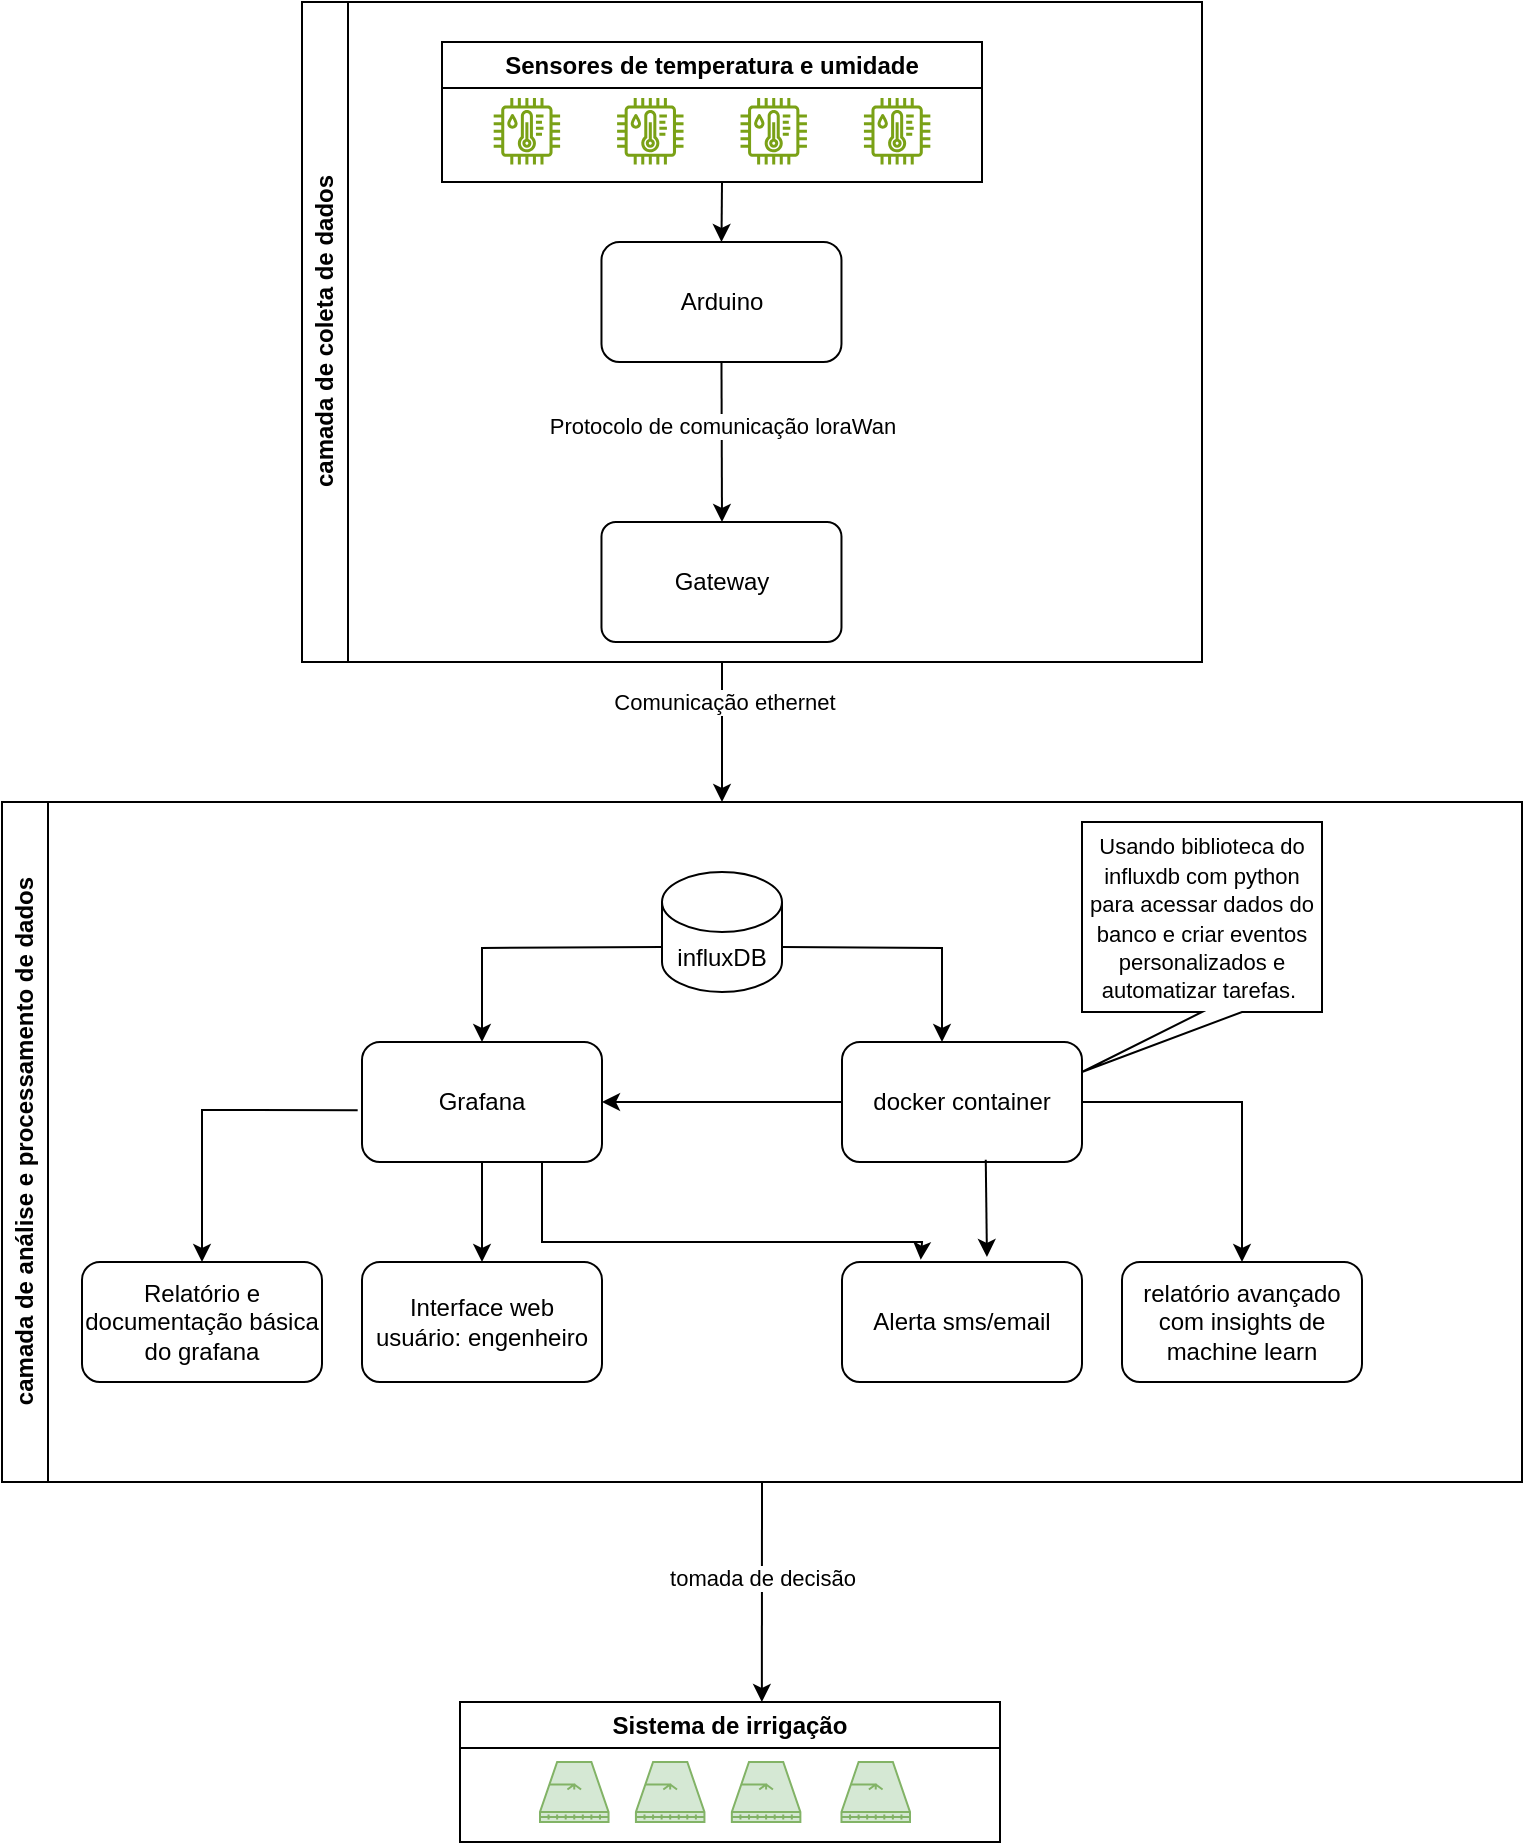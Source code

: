 <mxfile version="26.1.3">
  <diagram name="Página-1" id="YpdAF8ZUDn6y6k8Pkhxx">
    <mxGraphModel dx="1678" dy="973" grid="1" gridSize="10" guides="1" tooltips="1" connect="1" arrows="1" fold="1" page="1" pageScale="1" pageWidth="827" pageHeight="1169" math="0" shadow="0">
      <root>
        <mxCell id="0" />
        <mxCell id="1" parent="0" />
        <mxCell id="InOqUBimrDpaUssdW0on-36" value="influxDB" style="shape=cylinder3;whiteSpace=wrap;html=1;boundedLbl=1;backgroundOutline=1;size=15;" vertex="1" parent="1">
          <mxGeometry x="380" y="525" width="60" height="60" as="geometry" />
        </mxCell>
        <mxCell id="InOqUBimrDpaUssdW0on-40" value="Grafana" style="rounded=1;whiteSpace=wrap;html=1;" vertex="1" parent="1">
          <mxGeometry x="230" y="610" width="120" height="60" as="geometry" />
        </mxCell>
        <mxCell id="InOqUBimrDpaUssdW0on-41" value="docker container" style="rounded=1;whiteSpace=wrap;html=1;" vertex="1" parent="1">
          <mxGeometry x="470" y="610" width="120" height="60" as="geometry" />
        </mxCell>
        <mxCell id="InOqUBimrDpaUssdW0on-42" value="" style="endArrow=classic;html=1;rounded=0;exitX=0;exitY=0;exitDx=0;exitDy=37.5;exitPerimeter=0;entryX=0.5;entryY=0;entryDx=0;entryDy=0;" edge="1" parent="1" source="InOqUBimrDpaUssdW0on-36" target="InOqUBimrDpaUssdW0on-40">
          <mxGeometry width="50" height="50" relative="1" as="geometry">
            <mxPoint x="470" y="660" as="sourcePoint" />
            <mxPoint x="520" y="610" as="targetPoint" />
            <Array as="points">
              <mxPoint x="290" y="563" />
            </Array>
          </mxGeometry>
        </mxCell>
        <mxCell id="InOqUBimrDpaUssdW0on-43" value="" style="endArrow=classic;html=1;rounded=0;exitX=1;exitY=0;exitDx=0;exitDy=37.5;exitPerimeter=0;" edge="1" parent="1" source="InOqUBimrDpaUssdW0on-36">
          <mxGeometry width="50" height="50" relative="1" as="geometry">
            <mxPoint x="470" y="660" as="sourcePoint" />
            <mxPoint x="520" y="610" as="targetPoint" />
            <Array as="points">
              <mxPoint x="520" y="563" />
            </Array>
          </mxGeometry>
        </mxCell>
        <mxCell id="InOqUBimrDpaUssdW0on-46" value="" style="endArrow=classic;html=1;rounded=0;exitX=0;exitY=0.5;exitDx=0;exitDy=0;entryX=1;entryY=0.5;entryDx=0;entryDy=0;" edge="1" parent="1" source="InOqUBimrDpaUssdW0on-41" target="InOqUBimrDpaUssdW0on-40">
          <mxGeometry width="50" height="50" relative="1" as="geometry">
            <mxPoint x="470" y="660" as="sourcePoint" />
            <mxPoint x="420" y="640" as="targetPoint" />
          </mxGeometry>
        </mxCell>
        <mxCell id="InOqUBimrDpaUssdW0on-47" value="Interface web&lt;div&gt;usuário: engenheiro&lt;/div&gt;" style="rounded=1;whiteSpace=wrap;html=1;" vertex="1" parent="1">
          <mxGeometry x="230" y="720" width="120" height="60" as="geometry" />
        </mxCell>
        <mxCell id="InOqUBimrDpaUssdW0on-48" value="" style="endArrow=classic;html=1;rounded=0;exitX=0.5;exitY=1;exitDx=0;exitDy=0;entryX=0.5;entryY=0;entryDx=0;entryDy=0;" edge="1" parent="1" source="InOqUBimrDpaUssdW0on-40" target="InOqUBimrDpaUssdW0on-47">
          <mxGeometry width="50" height="50" relative="1" as="geometry">
            <mxPoint x="470" y="790" as="sourcePoint" />
            <mxPoint x="520" y="740" as="targetPoint" />
          </mxGeometry>
        </mxCell>
        <mxCell id="InOqUBimrDpaUssdW0on-49" value="" style="endArrow=classic;html=1;rounded=0;entryX=0.328;entryY=-0.019;entryDx=0;entryDy=0;entryPerimeter=0;exitX=0.75;exitY=1;exitDx=0;exitDy=0;" edge="1" parent="1" source="InOqUBimrDpaUssdW0on-40" target="InOqUBimrDpaUssdW0on-50">
          <mxGeometry width="50" height="50" relative="1" as="geometry">
            <mxPoint x="360" y="680" as="sourcePoint" />
            <mxPoint x="480" y="740" as="targetPoint" />
            <Array as="points">
              <mxPoint x="320" y="710" />
              <mxPoint x="510" y="710" />
            </Array>
          </mxGeometry>
        </mxCell>
        <mxCell id="InOqUBimrDpaUssdW0on-50" value="Alerta sms/email" style="rounded=1;whiteSpace=wrap;html=1;" vertex="1" parent="1">
          <mxGeometry x="470" y="720" width="120" height="60" as="geometry" />
        </mxCell>
        <mxCell id="InOqUBimrDpaUssdW0on-51" value="" style="endArrow=classic;html=1;rounded=0;exitX=0.599;exitY=0.981;exitDx=0;exitDy=0;exitPerimeter=0;entryX=0.604;entryY=-0.042;entryDx=0;entryDy=0;entryPerimeter=0;" edge="1" parent="1" source="InOqUBimrDpaUssdW0on-41" target="InOqUBimrDpaUssdW0on-50">
          <mxGeometry width="50" height="50" relative="1" as="geometry">
            <mxPoint x="470" y="790" as="sourcePoint" />
            <mxPoint x="550" y="720" as="targetPoint" />
          </mxGeometry>
        </mxCell>
        <mxCell id="InOqUBimrDpaUssdW0on-55" value="Relatório e documentação básica do grafana" style="rounded=1;whiteSpace=wrap;html=1;" vertex="1" parent="1">
          <mxGeometry x="90" y="720" width="120" height="60" as="geometry" />
        </mxCell>
        <mxCell id="InOqUBimrDpaUssdW0on-56" value="" style="endArrow=classic;html=1;rounded=0;exitX=-0.018;exitY=0.569;exitDx=0;exitDy=0;exitPerimeter=0;entryX=0.5;entryY=0;entryDx=0;entryDy=0;" edge="1" parent="1" source="InOqUBimrDpaUssdW0on-40" target="InOqUBimrDpaUssdW0on-55">
          <mxGeometry width="50" height="50" relative="1" as="geometry">
            <mxPoint x="370" y="740" as="sourcePoint" />
            <mxPoint x="420" y="690" as="targetPoint" />
            <Array as="points">
              <mxPoint x="150" y="644" />
            </Array>
          </mxGeometry>
        </mxCell>
        <mxCell id="InOqUBimrDpaUssdW0on-57" value="relatório avançado com insights de machine learn" style="rounded=1;whiteSpace=wrap;html=1;" vertex="1" parent="1">
          <mxGeometry x="610" y="720" width="120" height="60" as="geometry" />
        </mxCell>
        <mxCell id="InOqUBimrDpaUssdW0on-58" value="" style="endArrow=classic;html=1;rounded=0;exitX=1;exitY=0.5;exitDx=0;exitDy=0;entryX=0.5;entryY=0;entryDx=0;entryDy=0;" edge="1" parent="1" source="InOqUBimrDpaUssdW0on-41" target="InOqUBimrDpaUssdW0on-57">
          <mxGeometry width="50" height="50" relative="1" as="geometry">
            <mxPoint x="370" y="740" as="sourcePoint" />
            <mxPoint x="420" y="690" as="targetPoint" />
            <Array as="points">
              <mxPoint x="670" y="640" />
            </Array>
          </mxGeometry>
        </mxCell>
        <mxCell id="InOqUBimrDpaUssdW0on-34" value="Sensores de temperatura e umidade" style="swimlane;whiteSpace=wrap;html=1;movable=1;resizable=1;rotatable=1;deletable=1;editable=1;locked=0;connectable=1;" vertex="1" parent="1">
          <mxGeometry x="270" y="110" width="270" height="70" as="geometry" />
        </mxCell>
        <mxCell id="InOqUBimrDpaUssdW0on-64" value="Sistema de irrigação" style="swimlane;whiteSpace=wrap;html=1;container=0;" vertex="1" parent="1">
          <mxGeometry x="279" y="940" width="270" height="70" as="geometry" />
        </mxCell>
        <mxCell id="InOqUBimrDpaUssdW0on-67" value="" style="group" vertex="1" connectable="0" parent="InOqUBimrDpaUssdW0on-64">
          <mxGeometry x="40" y="30" width="185" height="30" as="geometry" />
        </mxCell>
        <mxCell id="InOqUBimrDpaUssdW0on-60" value="" style="verticalLabelPosition=bottom;outlineConnect=0;align=center;dashed=0;html=1;verticalAlign=top;shape=mxgraph.pid.misc.cooling_tower_(wet-dry,_natural_draught);fillColor=#d5e8d4;strokeColor=#82b366;container=0;" vertex="1" parent="InOqUBimrDpaUssdW0on-67">
          <mxGeometry width="34.259" height="30" as="geometry" />
        </mxCell>
        <mxCell id="InOqUBimrDpaUssdW0on-61" value="" style="verticalLabelPosition=bottom;outlineConnect=0;align=center;dashed=0;html=1;verticalAlign=top;shape=mxgraph.pid.misc.cooling_tower_(wet-dry,_natural_draught);fillColor=#d5e8d4;strokeColor=#82b366;container=0;" vertex="1" parent="InOqUBimrDpaUssdW0on-67">
          <mxGeometry x="47.963" width="34.259" height="30" as="geometry" />
        </mxCell>
        <mxCell id="InOqUBimrDpaUssdW0on-62" value="" style="verticalLabelPosition=bottom;outlineConnect=0;align=center;dashed=0;html=1;verticalAlign=top;shape=mxgraph.pid.misc.cooling_tower_(wet-dry,_natural_draught);fillColor=#d5e8d4;strokeColor=#82b366;container=0;" vertex="1" parent="InOqUBimrDpaUssdW0on-67">
          <mxGeometry x="95.926" width="34.259" height="30" as="geometry" />
        </mxCell>
        <mxCell id="InOqUBimrDpaUssdW0on-63" value="" style="verticalLabelPosition=bottom;outlineConnect=0;align=center;dashed=0;html=1;verticalAlign=top;shape=mxgraph.pid.misc.cooling_tower_(wet-dry,_natural_draught);fillColor=#d5e8d4;strokeColor=#82b366;container=0;" vertex="1" parent="InOqUBimrDpaUssdW0on-67">
          <mxGeometry x="150.741" width="34.259" height="30" as="geometry" />
        </mxCell>
        <mxCell id="InOqUBimrDpaUssdW0on-72" value="camada de análise e processamento de dados" style="swimlane;horizontal=0;whiteSpace=wrap;html=1;" vertex="1" parent="1">
          <mxGeometry x="50" y="490" width="760" height="340" as="geometry" />
        </mxCell>
        <mxCell id="InOqUBimrDpaUssdW0on-52" value="&lt;font style=&quot;font-size: 11px;&quot;&gt;Usando biblioteca do influxdb com python para acessar dados do banco e criar eventos personalizados e automatizar tarefas.&amp;nbsp;&lt;/font&gt;" style="shape=callout;whiteSpace=wrap;html=1;perimeter=calloutPerimeter;position2=0;" vertex="1" parent="InOqUBimrDpaUssdW0on-72">
          <mxGeometry x="540" y="10" width="120" height="125" as="geometry" />
        </mxCell>
        <mxCell id="InOqUBimrDpaUssdW0on-73" value="" style="endArrow=classic;html=1;rounded=0;entryX=0.5;entryY=0;entryDx=0;entryDy=0;" edge="1" parent="1" target="InOqUBimrDpaUssdW0on-3">
          <mxGeometry width="50" height="50" relative="1" as="geometry">
            <mxPoint x="410" y="180" as="sourcePoint" />
            <mxPoint x="500" y="290" as="targetPoint" />
          </mxGeometry>
        </mxCell>
        <mxCell id="InOqUBimrDpaUssdW0on-59" value="" style="group;movable=1;resizable=1;rotatable=1;deletable=1;editable=1;locked=0;connectable=1;" vertex="1" connectable="0" parent="1">
          <mxGeometry x="283.5" y="120" width="366.5" height="351.21" as="geometry" />
        </mxCell>
        <mxCell id="InOqUBimrDpaUssdW0on-21" value="" style="sketch=0;outlineConnect=0;fontColor=#232F3E;gradientColor=none;fillColor=#7AA116;strokeColor=none;dashed=0;verticalLabelPosition=bottom;verticalAlign=top;align=center;html=1;fontSize=12;fontStyle=0;aspect=fixed;pointerEvents=1;shape=mxgraph.aws4.iot_thing_temperature_humidity_sensor;movable=1;resizable=1;rotatable=1;deletable=1;editable=1;locked=0;connectable=1;" vertex="1" parent="InOqUBimrDpaUssdW0on-59">
          <mxGeometry x="12.341" y="18" width="33.209" height="33.209" as="geometry" />
        </mxCell>
        <mxCell id="InOqUBimrDpaUssdW0on-22" value="" style="sketch=0;outlineConnect=0;fontColor=#232F3E;gradientColor=none;fillColor=#7AA116;strokeColor=none;dashed=0;verticalLabelPosition=bottom;verticalAlign=top;align=center;html=1;fontSize=12;fontStyle=0;aspect=fixed;pointerEvents=1;shape=mxgraph.aws4.iot_thing_temperature_humidity_sensor;movable=1;resizable=1;rotatable=1;deletable=1;editable=1;locked=0;connectable=1;" vertex="1" parent="InOqUBimrDpaUssdW0on-59">
          <mxGeometry x="74.049" y="18" width="33.209" height="33.209" as="geometry" />
        </mxCell>
        <mxCell id="InOqUBimrDpaUssdW0on-23" value="" style="sketch=0;outlineConnect=0;fontColor=#232F3E;gradientColor=none;fillColor=#7AA116;strokeColor=none;dashed=0;verticalLabelPosition=bottom;verticalAlign=top;align=center;html=1;fontSize=12;fontStyle=0;aspect=fixed;pointerEvents=1;shape=mxgraph.aws4.iot_thing_temperature_humidity_sensor;movable=1;resizable=1;rotatable=1;deletable=1;editable=1;locked=0;connectable=1;" vertex="1" parent="InOqUBimrDpaUssdW0on-59">
          <mxGeometry x="135.756" y="18" width="33.209" height="33.209" as="geometry" />
        </mxCell>
        <mxCell id="InOqUBimrDpaUssdW0on-24" value="" style="sketch=0;outlineConnect=0;fontColor=#232F3E;gradientColor=none;fillColor=#7AA116;strokeColor=none;dashed=0;verticalLabelPosition=bottom;verticalAlign=top;align=center;html=1;fontSize=12;fontStyle=0;aspect=fixed;pointerEvents=1;shape=mxgraph.aws4.iot_thing_temperature_humidity_sensor;movable=1;resizable=1;rotatable=1;deletable=1;editable=1;locked=0;connectable=1;" vertex="1" parent="InOqUBimrDpaUssdW0on-59">
          <mxGeometry x="197.463" y="18" width="33.209" height="33.209" as="geometry" />
        </mxCell>
        <mxCell id="InOqUBimrDpaUssdW0on-74" value="camada de coleta de dados" style="swimlane;horizontal=0;whiteSpace=wrap;html=1;" vertex="1" parent="InOqUBimrDpaUssdW0on-59">
          <mxGeometry x="-83.5" y="-30" width="450" height="330" as="geometry" />
        </mxCell>
        <mxCell id="InOqUBimrDpaUssdW0on-3" value="Arduino" style="rounded=1;whiteSpace=wrap;html=1;" vertex="1" parent="InOqUBimrDpaUssdW0on-74">
          <mxGeometry x="149.74" y="120" width="120" height="60" as="geometry" />
        </mxCell>
        <mxCell id="InOqUBimrDpaUssdW0on-4" value="Gateway" style="rounded=1;whiteSpace=wrap;html=1;arcSize=12;" vertex="1" parent="InOqUBimrDpaUssdW0on-74">
          <mxGeometry x="149.74" y="260" width="120" height="60" as="geometry" />
        </mxCell>
        <mxCell id="InOqUBimrDpaUssdW0on-5" value="" style="endArrow=classic;html=1;rounded=0;exitX=0.5;exitY=1;exitDx=0;exitDy=0;entryX=0.5;entryY=0;entryDx=0;entryDy=0;" edge="1" parent="InOqUBimrDpaUssdW0on-74" source="InOqUBimrDpaUssdW0on-3" target="InOqUBimrDpaUssdW0on-4">
          <mxGeometry width="50" height="50" relative="1" as="geometry">
            <mxPoint x="170" y="490" as="sourcePoint" />
            <mxPoint x="220" y="440" as="targetPoint" />
            <Array as="points">
              <mxPoint x="210" y="260" />
            </Array>
          </mxGeometry>
        </mxCell>
        <mxCell id="InOqUBimrDpaUssdW0on-78" value="&amp;nbsp;Protocolo de comunicação loraWan&amp;nbsp;" style="edgeLabel;html=1;align=center;verticalAlign=middle;resizable=0;points=[];" vertex="1" connectable="0" parent="InOqUBimrDpaUssdW0on-5">
          <mxGeometry x="-0.215" relative="1" as="geometry">
            <mxPoint as="offset" />
          </mxGeometry>
        </mxCell>
        <mxCell id="InOqUBimrDpaUssdW0on-76" value="" style="endArrow=classic;html=1;rounded=0;entryX=0.5;entryY=0;entryDx=0;entryDy=0;" edge="1" parent="InOqUBimrDpaUssdW0on-59">
          <mxGeometry width="50" height="50" relative="1" as="geometry">
            <mxPoint x="126.5" y="300" as="sourcePoint" />
            <mxPoint x="126.5" y="370" as="targetPoint" />
          </mxGeometry>
        </mxCell>
        <mxCell id="InOqUBimrDpaUssdW0on-77" value="Comunicação ethernet" style="edgeLabel;html=1;align=center;verticalAlign=middle;resizable=0;points=[];" vertex="1" connectable="0" parent="InOqUBimrDpaUssdW0on-76">
          <mxGeometry x="-0.447" y="1" relative="1" as="geometry">
            <mxPoint as="offset" />
          </mxGeometry>
        </mxCell>
        <mxCell id="InOqUBimrDpaUssdW0on-79" value="" style="endArrow=classic;html=1;rounded=0;exitX=0.5;exitY=1;exitDx=0;exitDy=0;entryX=0.559;entryY=0;entryDx=0;entryDy=0;entryPerimeter=0;" edge="1" parent="1" source="InOqUBimrDpaUssdW0on-72" target="InOqUBimrDpaUssdW0on-64">
          <mxGeometry width="50" height="50" relative="1" as="geometry">
            <mxPoint x="480" y="620" as="sourcePoint" />
            <mxPoint x="530" y="570" as="targetPoint" />
          </mxGeometry>
        </mxCell>
        <mxCell id="InOqUBimrDpaUssdW0on-80" value="tomada de decisão" style="edgeLabel;html=1;align=center;verticalAlign=middle;resizable=0;points=[];" vertex="1" connectable="0" parent="InOqUBimrDpaUssdW0on-79">
          <mxGeometry x="-0.139" relative="1" as="geometry">
            <mxPoint as="offset" />
          </mxGeometry>
        </mxCell>
      </root>
    </mxGraphModel>
  </diagram>
</mxfile>
